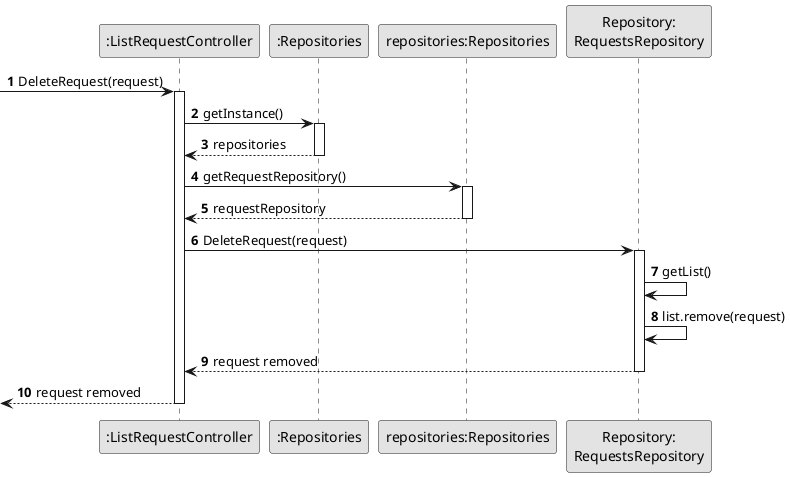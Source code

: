 @startuml
skinparam monochrome true
skinparam packageStyle rectangle
skinparam shadowing false

autonumber

'hide footbox
participant ":ListRequestController" as CTRL
participant ":Repositories" as Rep
participant "repositories:Repositories" as RepRep
participant "Repository:\nRequestsRepository" as ReqRep


                 -> CTRL : DeleteRequest(request)
                                        activate CTRL

                                        CTRL -> Rep : getInstance()
                                        activate Rep
                                        Rep --> CTRL :repositories
                                        deactivate

                                        CTRL -> RepRep : getRequestRepository()
                                        activate RepRep
                                        RepRep --> CTRL : requestRepository
                                        deactivate


                                        CTRL -> ReqRep : DeleteRequest(request)
                                        activate ReqRep
                                        ReqRep -> ReqRep : getList()
                                        ReqRep -> ReqRep : list.remove(request)
                                        ReqRep --> CTRL : request removed
                                        deactivate
                                        <-- CTRL  : request removed
                                        deactivate








@enduml